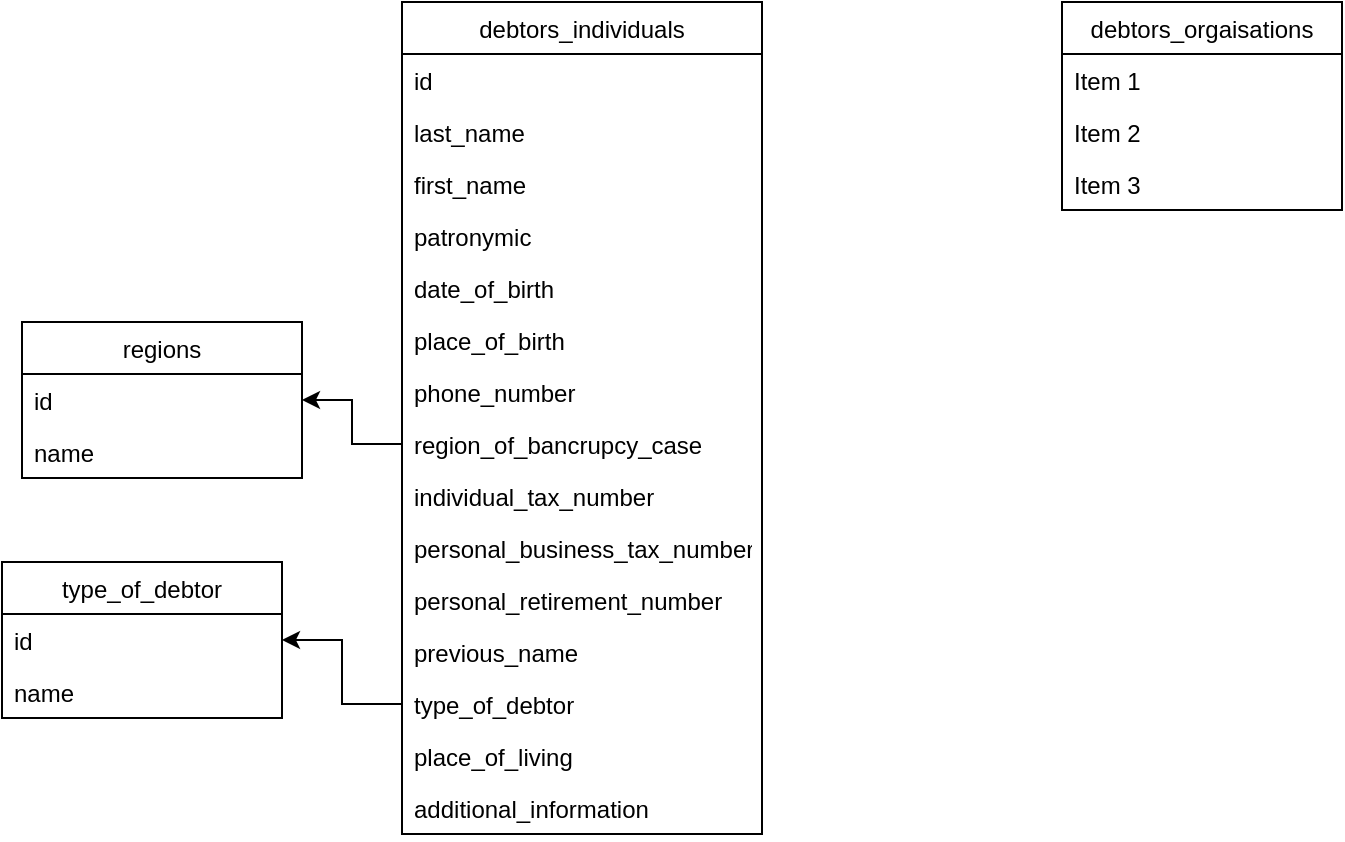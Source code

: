 <mxfile version="12.9.10" type="device"><diagram id="dl2dXqsM_Icv4Vz-NGps" name="Page-1"><mxGraphModel dx="868" dy="443" grid="1" gridSize="10" guides="1" tooltips="1" connect="1" arrows="1" fold="1" page="1" pageScale="1" pageWidth="827" pageHeight="1169" math="0" shadow="0"><root><mxCell id="0"/><mxCell id="1" parent="0"/><mxCell id="OEk2OZ6Ey5w7YhtCznbw-27" value="regions" style="swimlane;fontStyle=0;childLayout=stackLayout;horizontal=1;startSize=26;fillColor=none;horizontalStack=0;resizeParent=1;resizeParentMax=0;resizeLast=0;collapsible=1;marginBottom=0;" vertex="1" parent="1"><mxGeometry x="120" y="200" width="140" height="78" as="geometry"/></mxCell><mxCell id="OEk2OZ6Ey5w7YhtCznbw-28" value="id" style="text;strokeColor=none;fillColor=none;align=left;verticalAlign=top;spacingLeft=4;spacingRight=4;overflow=hidden;rotatable=0;points=[[0,0.5],[1,0.5]];portConstraint=eastwest;" vertex="1" parent="OEk2OZ6Ey5w7YhtCznbw-27"><mxGeometry y="26" width="140" height="26" as="geometry"/></mxCell><mxCell id="OEk2OZ6Ey5w7YhtCznbw-29" value="name" style="text;strokeColor=none;fillColor=none;align=left;verticalAlign=top;spacingLeft=4;spacingRight=4;overflow=hidden;rotatable=0;points=[[0,0.5],[1,0.5]];portConstraint=eastwest;" vertex="1" parent="OEk2OZ6Ey5w7YhtCznbw-27"><mxGeometry y="52" width="140" height="26" as="geometry"/></mxCell><mxCell id="OEk2OZ6Ey5w7YhtCznbw-17" value="debtors_orgaisations" style="swimlane;fontStyle=0;childLayout=stackLayout;horizontal=1;startSize=26;fillColor=none;horizontalStack=0;resizeParent=1;resizeParentMax=0;resizeLast=0;collapsible=1;marginBottom=0;" vertex="1" parent="1"><mxGeometry x="640" y="40" width="140" height="104" as="geometry"/></mxCell><mxCell id="OEk2OZ6Ey5w7YhtCznbw-18" value="Item 1" style="text;strokeColor=none;fillColor=none;align=left;verticalAlign=top;spacingLeft=4;spacingRight=4;overflow=hidden;rotatable=0;points=[[0,0.5],[1,0.5]];portConstraint=eastwest;" vertex="1" parent="OEk2OZ6Ey5w7YhtCznbw-17"><mxGeometry y="26" width="140" height="26" as="geometry"/></mxCell><mxCell id="OEk2OZ6Ey5w7YhtCznbw-19" value="Item 2" style="text;strokeColor=none;fillColor=none;align=left;verticalAlign=top;spacingLeft=4;spacingRight=4;overflow=hidden;rotatable=0;points=[[0,0.5],[1,0.5]];portConstraint=eastwest;" vertex="1" parent="OEk2OZ6Ey5w7YhtCznbw-17"><mxGeometry y="52" width="140" height="26" as="geometry"/></mxCell><mxCell id="OEk2OZ6Ey5w7YhtCznbw-20" value="Item 3" style="text;strokeColor=none;fillColor=none;align=left;verticalAlign=top;spacingLeft=4;spacingRight=4;overflow=hidden;rotatable=0;points=[[0,0.5],[1,0.5]];portConstraint=eastwest;" vertex="1" parent="OEk2OZ6Ey5w7YhtCznbw-17"><mxGeometry y="78" width="140" height="26" as="geometry"/></mxCell><mxCell id="OEk2OZ6Ey5w7YhtCznbw-13" value="debtors_individuals" style="swimlane;fontStyle=0;childLayout=stackLayout;horizontal=1;startSize=26;fillColor=none;horizontalStack=0;resizeParent=1;resizeParentMax=0;resizeLast=0;collapsible=1;marginBottom=0;" vertex="1" parent="1"><mxGeometry x="310" y="40" width="180" height="416" as="geometry"/></mxCell><mxCell id="OEk2OZ6Ey5w7YhtCznbw-14" value="id" style="text;strokeColor=none;fillColor=none;align=left;verticalAlign=top;spacingLeft=4;spacingRight=4;overflow=hidden;rotatable=0;points=[[0,0.5],[1,0.5]];portConstraint=eastwest;" vertex="1" parent="OEk2OZ6Ey5w7YhtCznbw-13"><mxGeometry y="26" width="180" height="26" as="geometry"/></mxCell><mxCell id="OEk2OZ6Ey5w7YhtCznbw-15" value="last_name" style="text;strokeColor=none;fillColor=none;align=left;verticalAlign=top;spacingLeft=4;spacingRight=4;overflow=hidden;rotatable=0;points=[[0,0.5],[1,0.5]];portConstraint=eastwest;" vertex="1" parent="OEk2OZ6Ey5w7YhtCznbw-13"><mxGeometry y="52" width="180" height="26" as="geometry"/></mxCell><mxCell id="OEk2OZ6Ey5w7YhtCznbw-16" value="first_name" style="text;strokeColor=none;fillColor=none;align=left;verticalAlign=top;spacingLeft=4;spacingRight=4;overflow=hidden;rotatable=0;points=[[0,0.5],[1,0.5]];portConstraint=eastwest;" vertex="1" parent="OEk2OZ6Ey5w7YhtCznbw-13"><mxGeometry y="78" width="180" height="26" as="geometry"/></mxCell><mxCell id="OEk2OZ6Ey5w7YhtCznbw-21" value="patronymic" style="text;strokeColor=none;fillColor=none;align=left;verticalAlign=top;spacingLeft=4;spacingRight=4;overflow=hidden;rotatable=0;points=[[0,0.5],[1,0.5]];portConstraint=eastwest;" vertex="1" parent="OEk2OZ6Ey5w7YhtCznbw-13"><mxGeometry y="104" width="180" height="26" as="geometry"/></mxCell><mxCell id="OEk2OZ6Ey5w7YhtCznbw-22" value="date_of_birth" style="text;strokeColor=none;fillColor=none;align=left;verticalAlign=top;spacingLeft=4;spacingRight=4;overflow=hidden;rotatable=0;points=[[0,0.5],[1,0.5]];portConstraint=eastwest;" vertex="1" parent="OEk2OZ6Ey5w7YhtCznbw-13"><mxGeometry y="130" width="180" height="26" as="geometry"/></mxCell><mxCell id="OEk2OZ6Ey5w7YhtCznbw-23" value="place_of_birth" style="text;strokeColor=none;fillColor=none;align=left;verticalAlign=top;spacingLeft=4;spacingRight=4;overflow=hidden;rotatable=0;points=[[0,0.5],[1,0.5]];portConstraint=eastwest;" vertex="1" parent="OEk2OZ6Ey5w7YhtCznbw-13"><mxGeometry y="156" width="180" height="26" as="geometry"/></mxCell><mxCell id="OEk2OZ6Ey5w7YhtCznbw-24" value="phone_number" style="text;strokeColor=none;fillColor=none;align=left;verticalAlign=top;spacingLeft=4;spacingRight=4;overflow=hidden;rotatable=0;points=[[0,0.5],[1,0.5]];portConstraint=eastwest;" vertex="1" parent="OEk2OZ6Ey5w7YhtCznbw-13"><mxGeometry y="182" width="180" height="26" as="geometry"/></mxCell><mxCell id="OEk2OZ6Ey5w7YhtCznbw-25" value="region_of_bancrupcy_case" style="text;strokeColor=none;fillColor=none;align=left;verticalAlign=top;spacingLeft=4;spacingRight=4;overflow=hidden;rotatable=0;points=[[0,0.5],[1,0.5]];portConstraint=eastwest;" vertex="1" parent="OEk2OZ6Ey5w7YhtCznbw-13"><mxGeometry y="208" width="180" height="26" as="geometry"/></mxCell><mxCell id="OEk2OZ6Ey5w7YhtCznbw-33" value="individual_tax_number" style="text;strokeColor=none;fillColor=none;align=left;verticalAlign=top;spacingLeft=4;spacingRight=4;overflow=hidden;rotatable=0;points=[[0,0.5],[1,0.5]];portConstraint=eastwest;" vertex="1" parent="OEk2OZ6Ey5w7YhtCznbw-13"><mxGeometry y="234" width="180" height="26" as="geometry"/></mxCell><mxCell id="OEk2OZ6Ey5w7YhtCznbw-35" value="personal_business_tax_number" style="text;strokeColor=none;fillColor=none;align=left;verticalAlign=top;spacingLeft=4;spacingRight=4;overflow=hidden;rotatable=0;points=[[0,0.5],[1,0.5]];portConstraint=eastwest;" vertex="1" parent="OEk2OZ6Ey5w7YhtCznbw-13"><mxGeometry y="260" width="180" height="26" as="geometry"/></mxCell><mxCell id="OEk2OZ6Ey5w7YhtCznbw-37" value="personal_retirement_number" style="text;strokeColor=none;fillColor=none;align=left;verticalAlign=top;spacingLeft=4;spacingRight=4;overflow=hidden;rotatable=0;points=[[0,0.5],[1,0.5]];portConstraint=eastwest;" vertex="1" parent="OEk2OZ6Ey5w7YhtCznbw-13"><mxGeometry y="286" width="180" height="26" as="geometry"/></mxCell><mxCell id="OEk2OZ6Ey5w7YhtCznbw-38" value="previous_name" style="text;strokeColor=none;fillColor=none;align=left;verticalAlign=top;spacingLeft=4;spacingRight=4;overflow=hidden;rotatable=0;points=[[0,0.5],[1,0.5]];portConstraint=eastwest;" vertex="1" parent="OEk2OZ6Ey5w7YhtCznbw-13"><mxGeometry y="312" width="180" height="26" as="geometry"/></mxCell><mxCell id="OEk2OZ6Ey5w7YhtCznbw-39" value="type_of_debtor" style="text;strokeColor=none;fillColor=none;align=left;verticalAlign=top;spacingLeft=4;spacingRight=4;overflow=hidden;rotatable=0;points=[[0,0.5],[1,0.5]];portConstraint=eastwest;" vertex="1" parent="OEk2OZ6Ey5w7YhtCznbw-13"><mxGeometry y="338" width="180" height="26" as="geometry"/></mxCell><mxCell id="OEk2OZ6Ey5w7YhtCznbw-42" value="place_of_living" style="text;strokeColor=none;fillColor=none;align=left;verticalAlign=top;spacingLeft=4;spacingRight=4;overflow=hidden;rotatable=0;points=[[0,0.5],[1,0.5]];portConstraint=eastwest;" vertex="1" parent="OEk2OZ6Ey5w7YhtCznbw-13"><mxGeometry y="364" width="180" height="26" as="geometry"/></mxCell><mxCell id="OEk2OZ6Ey5w7YhtCznbw-43" value="additional_information" style="text;strokeColor=none;fillColor=none;align=left;verticalAlign=top;spacingLeft=4;spacingRight=4;overflow=hidden;rotatable=0;points=[[0,0.5],[1,0.5]];portConstraint=eastwest;" vertex="1" parent="OEk2OZ6Ey5w7YhtCznbw-13"><mxGeometry y="390" width="180" height="26" as="geometry"/></mxCell><mxCell id="OEk2OZ6Ey5w7YhtCznbw-9" value="type_of_debtor" style="swimlane;fontStyle=0;childLayout=stackLayout;horizontal=1;startSize=26;fillColor=none;horizontalStack=0;resizeParent=1;resizeParentMax=0;resizeLast=0;collapsible=1;marginBottom=0;" vertex="1" parent="1"><mxGeometry x="110" y="320" width="140" height="78" as="geometry"/></mxCell><mxCell id="OEk2OZ6Ey5w7YhtCznbw-10" value="id" style="text;strokeColor=none;fillColor=none;align=left;verticalAlign=top;spacingLeft=4;spacingRight=4;overflow=hidden;rotatable=0;points=[[0,0.5],[1,0.5]];portConstraint=eastwest;" vertex="1" parent="OEk2OZ6Ey5w7YhtCznbw-9"><mxGeometry y="26" width="140" height="26" as="geometry"/></mxCell><mxCell id="OEk2OZ6Ey5w7YhtCznbw-11" value="name" style="text;strokeColor=none;fillColor=none;align=left;verticalAlign=top;spacingLeft=4;spacingRight=4;overflow=hidden;rotatable=0;points=[[0,0.5],[1,0.5]];portConstraint=eastwest;" vertex="1" parent="OEk2OZ6Ey5w7YhtCznbw-9"><mxGeometry y="52" width="140" height="26" as="geometry"/></mxCell><mxCell id="OEk2OZ6Ey5w7YhtCznbw-40" style="edgeStyle=orthogonalEdgeStyle;rounded=0;orthogonalLoop=1;jettySize=auto;html=1;exitX=0;exitY=0.5;exitDx=0;exitDy=0;" edge="1" parent="1" source="OEk2OZ6Ey5w7YhtCznbw-39" target="OEk2OZ6Ey5w7YhtCznbw-10"><mxGeometry relative="1" as="geometry"/></mxCell><mxCell id="OEk2OZ6Ey5w7YhtCznbw-41" style="edgeStyle=orthogonalEdgeStyle;rounded=0;orthogonalLoop=1;jettySize=auto;html=1;exitX=0;exitY=0.5;exitDx=0;exitDy=0;entryX=1;entryY=0.5;entryDx=0;entryDy=0;" edge="1" parent="1" source="OEk2OZ6Ey5w7YhtCznbw-25" target="OEk2OZ6Ey5w7YhtCznbw-28"><mxGeometry relative="1" as="geometry"/></mxCell></root></mxGraphModel></diagram></mxfile>